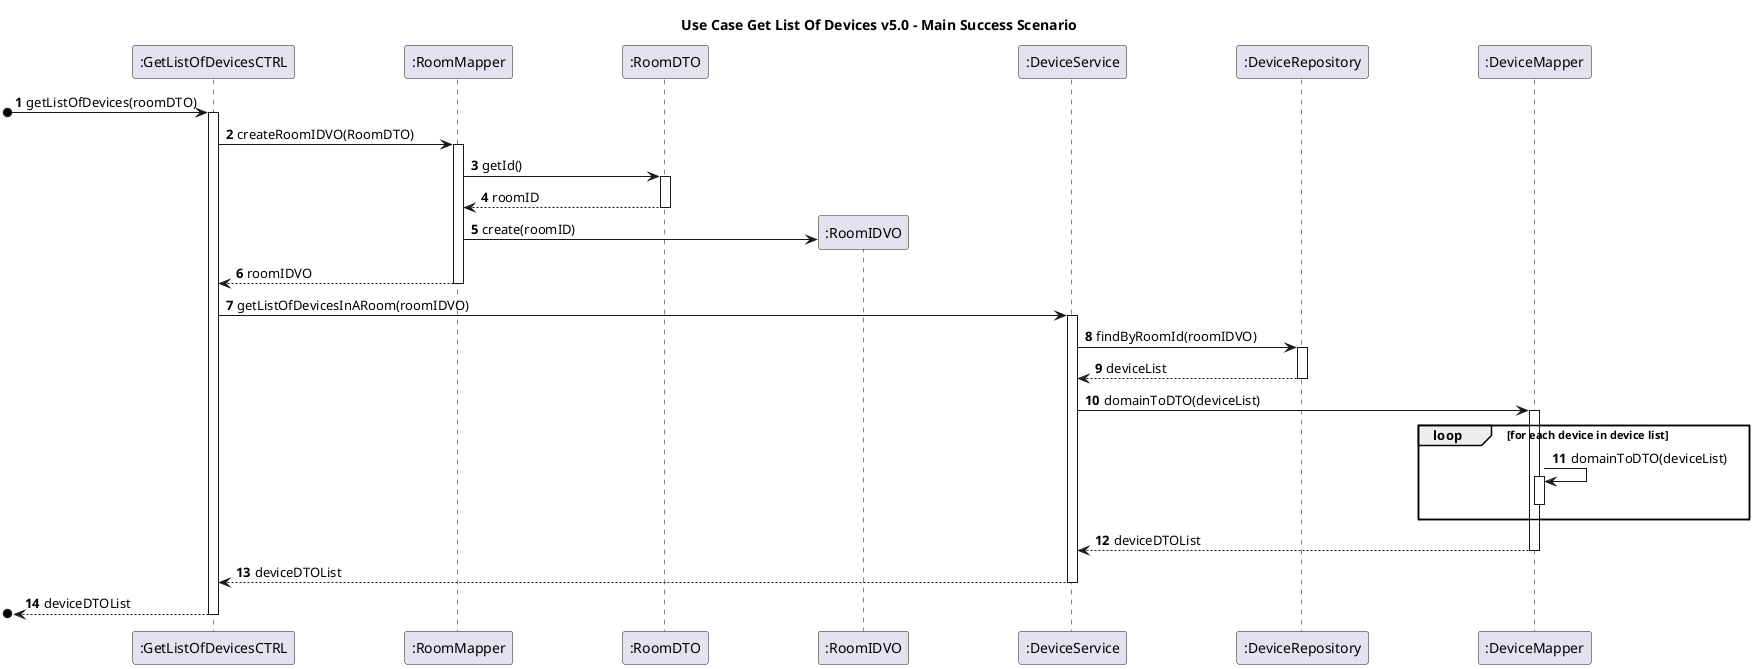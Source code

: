 @startuml

skinparam ParticipantPadding 50
autonumber
title Use Case Get List Of Devices v5.0 - Main Success Scenario

participant ":GetListOfDevicesCTRL" as C
participant ":RoomMapper" as RM
participant ":RoomDTO" as RDTO
participant ":RoomIDVO" as RID
participant ":DeviceService" as DS
participant ":DeviceRepository" as DR
participant ":DeviceMapper" as DM



[o-> C : getListOfDevices(roomDTO)
activate C

C -> RM : createRoomIDVO(RoomDTO)
activate RM

RM -> RDTO : getId()
activate RDTO

RDTO --> RM : roomID
deactivate RDTO

RM -> RID ** : create(roomID)

RM --> C : roomIDVO
deactivate RM

C -> DS : getListOfDevicesInARoom(roomIDVO)
activate DS



DS -> DR : findByRoomId(roomIDVO)
activate DR

DR --> DS : deviceList
deactivate DR


DS -> DM : domainToDTO(deviceList)

activate DM
loop for each device in device list
DM -> DM : domainToDTO(deviceList)
activate DM
deactivate DM

end loop
DM --> DS : deviceDTOList
deactivate DM

DS --> C : deviceDTOList
deactivate DS

[o<-- C : deviceDTOList
deactivate C


@enduml
